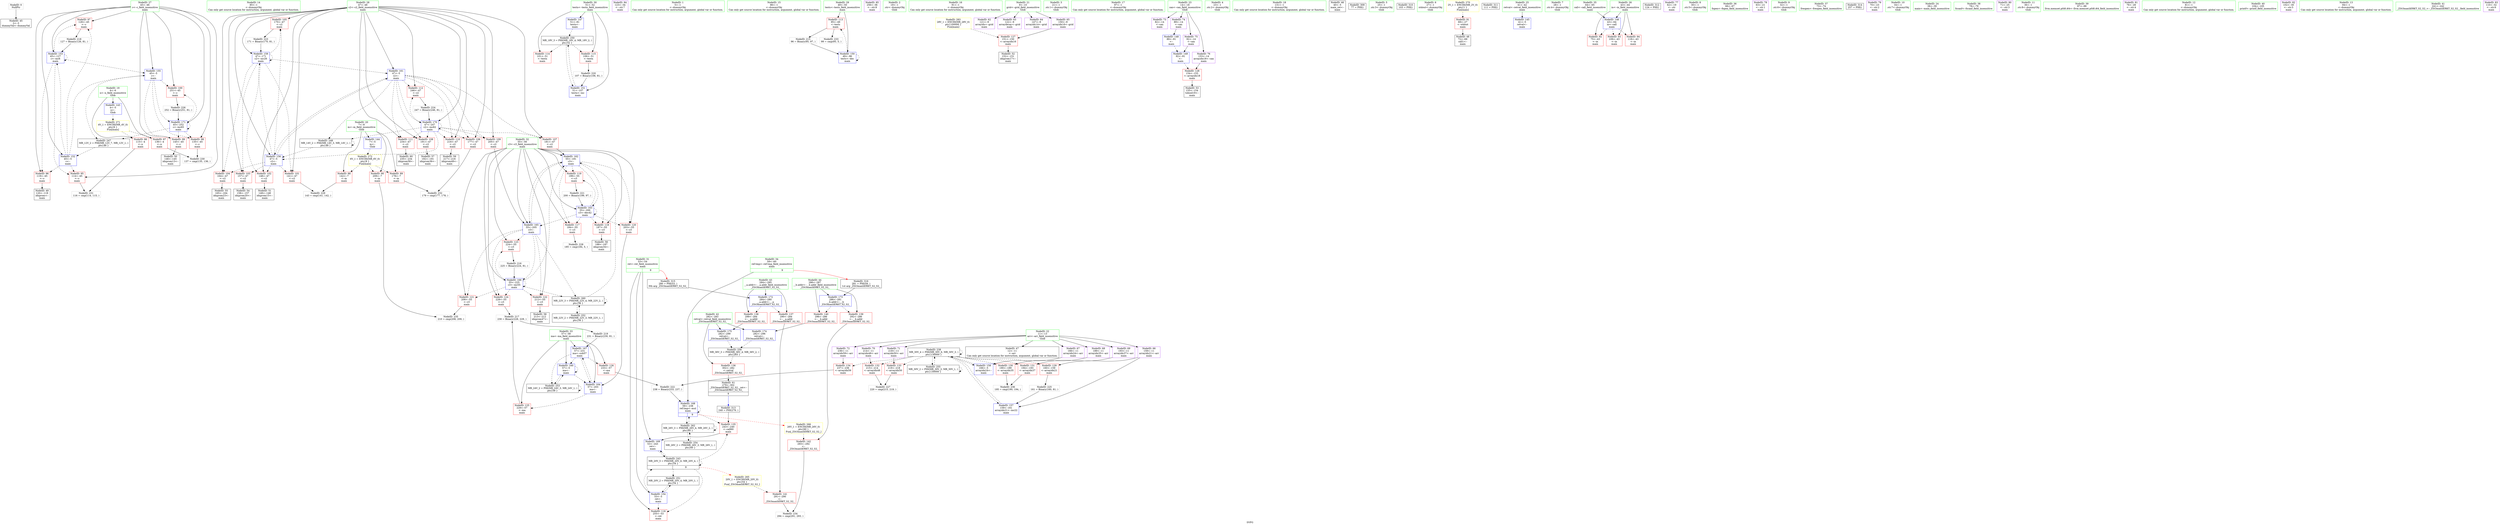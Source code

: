 digraph "SVFG" {
	label="SVFG";

	Node0x55f171c34c90 [shape=record,color=grey,label="{NodeID: 0\nNullPtr}"];
	Node0x55f171c34c90 -> Node0x55f171c57070[style=solid];
	Node0x55f171c57c20 [shape=record,color=red,label="{NodeID: 97\n126\<--45\n\<--c\nmain\n}"];
	Node0x55f171c57c20 -> Node0x55f171c63300[style=solid];
	Node0x55f171c351f0 [shape=record,color=green,label="{NodeID: 14\n85\<--1\n\<--dummyObj\nCan only get source location for instruction, argument, global var or function.}"];
	Node0x55f171c57760 [shape=record,color=red,label="{NodeID: 111\n234\<--47\n\<--c2\nmain\n}"];
	Node0x55f171c57760 -> Node0x55f171c58d20[style=solid];
	Node0x55f171c56180 [shape=record,color=green,label="{NodeID: 28\n47\<--48\nc2\<--c2_field_insensitive\nmain\n}"];
	Node0x55f171c56180 -> Node0x55f171c57f60[style=solid];
	Node0x55f171c56180 -> Node0x55f171c58030[style=solid];
	Node0x55f171c56180 -> Node0x55f171c58100[style=solid];
	Node0x55f171c56180 -> Node0x55f171c581d0[style=solid];
	Node0x55f171c56180 -> Node0x55f171c582a0[style=solid];
	Node0x55f171c56180 -> Node0x55f171c57350[style=solid];
	Node0x55f171c56180 -> Node0x55f171c57420[style=solid];
	Node0x55f171c56180 -> Node0x55f171c574f0[style=solid];
	Node0x55f171c56180 -> Node0x55f171c575c0[style=solid];
	Node0x55f171c56180 -> Node0x55f171c57690[style=solid];
	Node0x55f171c56180 -> Node0x55f171c57760[style=solid];
	Node0x55f171c56180 -> Node0x55f171c57830[style=solid];
	Node0x55f171c56180 -> Node0x55f171c5eb80[style=solid];
	Node0x55f171c56180 -> Node0x55f171c5edf0[style=solid];
	Node0x55f171c56180 -> Node0x55f171c5ef90[style=solid];
	Node0x55f171c56180 -> Node0x55f171c5f6e0[style=solid];
	Node0x55f171c5d220 [shape=record,color=red,label="{NodeID: 125\n229\<--57\n\<--ma\nmain\n}"];
	Node0x55f171c5d220 -> Node0x55f171c63180[style=solid];
	Node0x55f171c56e00 [shape=record,color=green,label="{NodeID: 42\n282\<--283\nretval\<--retval_field_insensitive\n_ZSt3maxIiERKT_S2_S2_\n}"];
	Node0x55f171c56e00 -> Node0x55f171c5db10[style=solid];
	Node0x55f171c56e00 -> Node0x55f171c5fa20[style=solid];
	Node0x55f171c56e00 -> Node0x55f171c5faf0[style=solid];
	Node0x55f171c63900 [shape=record,color=grey,label="{NodeID: 222\n238 = Binary(233, 237, )\n}"];
	Node0x55f171c63900 -> Node0x55f171c5f540[style=solid];
	Node0x55f171c5dd80 [shape=record,color=red,label="{NodeID: 139\n292\<--286\n\<--__b.addr\n_ZSt3maxIiERKT_S2_S2_\n}"];
	Node0x55f171c5dd80 -> Node0x55f171c5dff0[style=solid];
	Node0x55f171c589e0 [shape=record,color=black,label="{NodeID: 56\n188\<--187\nidxprom34\<--\nmain\n}"];
	Node0x55f171c64e00 [shape=record,color=grey,label="{NodeID: 236\n195 = cmp(190, 194, )\n}"];
	Node0x55f171c5e910 [shape=record,color=blue,label="{NodeID: 153\n45\<--127\nc\<--inc6\nmain\n}"];
	Node0x55f171c5e910 -> Node0x55f171c5a990[style=dashed];
	Node0x55f171c5e910 -> Node0x55f171c57b50[style=dashed];
	Node0x55f171c5e910 -> Node0x55f171c57c20[style=dashed];
	Node0x55f171c5e910 -> Node0x55f171c5e910[style=dashed];
	Node0x55f171c5e910 -> Node0x55f171c5eab0[style=dashed];
	Node0x55f171c59540 [shape=record,color=purple,label="{NodeID: 70\n214\<--11\narrayidx48\<--arr\nmain\n}"];
	Node0x55f171c59540 -> Node0x55f171c5d7d0[style=solid];
	Node0x55f171c70780 [shape=record,color=black,label="{NodeID: 250\nMR_18V_3 = PHI(MR_18V_4, MR_18V_2, )\npts\{52 \}\n}"];
	Node0x55f171c70780 -> Node0x55f171c579d0[style=dashed];
	Node0x55f171c70780 -> Node0x55f171c5ca80[style=dashed];
	Node0x55f171c70780 -> Node0x55f171c5e770[style=dashed];
	Node0x55f171c5f470 [shape=record,color=blue,label="{NodeID: 167\n57\<--231\nma\<--sub57\nmain\n}"];
	Node0x55f171c5f470 -> Node0x55f171c5d2f0[style=dashed];
	Node0x55f171c5f470 -> Node0x55f171c5eec0[style=dashed];
	Node0x55f171c5f470 -> Node0x55f171c5f200[style=dashed];
	Node0x55f171c5f470 -> Node0x55f171c71680[style=dashed];
	Node0x55f171c5a0a0 [shape=record,color=purple,label="{NodeID: 84\n123\<--34\n\<--.str.7\nmain\n}"];
	Node0x55f171c37c60 [shape=record,color=green,label="{NodeID: 1\n5\<--1\n\<--dummyObj\nCan only get source location for instruction, argument, global var or function.}"];
	Node0x55f171c57cf0 [shape=record,color=red,label="{NodeID: 98\n135\<--45\n\<--c\nmain\n}"];
	Node0x55f171c57cf0 -> Node0x55f171c64500[style=solid];
	Node0x55f171c352f0 [shape=record,color=green,label="{NodeID: 15\n86\<--1\n\<--dummyObj\nCan only get source location for instruction, argument, global var or function.}"];
	Node0x55f171c57830 [shape=record,color=red,label="{NodeID: 112\n246\<--47\n\<--c2\nmain\n}"];
	Node0x55f171c57830 -> Node0x55f171c63c00[style=solid];
	Node0x55f171c56250 [shape=record,color=green,label="{NodeID: 29\n49\<--50\ntests\<--tests_field_insensitive\nmain\n}"];
	Node0x55f171c56250 -> Node0x55f171c57900[style=solid];
	Node0x55f171c56250 -> Node0x55f171c5e6a0[style=solid];
	Node0x55f171c5d2f0 [shape=record,color=red,label="{NodeID: 126\n233\<--57\n\<--ma\nmain\n}"];
	Node0x55f171c5d2f0 -> Node0x55f171c63900[style=solid];
	Node0x55f171c56ed0 [shape=record,color=green,label="{NodeID: 43\n284\<--285\n__a.addr\<--__a.addr_field_insensitive\n_ZSt3maxIiERKT_S2_S2_\n}"];
	Node0x55f171c56ed0 -> Node0x55f171c5dbe0[style=solid];
	Node0x55f171c56ed0 -> Node0x55f171c5dcb0[style=solid];
	Node0x55f171c56ed0 -> Node0x55f171c5f880[style=solid];
	Node0x55f171c63a80 [shape=record,color=grey,label="{NodeID: 223\n171 = Binary(170, 81, )\n}"];
	Node0x55f171c63a80 -> Node0x55f171c5edf0[style=solid];
	Node0x55f171c5de50 [shape=record,color=red,label="{NodeID: 140\n296\<--286\n\<--__b.addr\n_ZSt3maxIiERKT_S2_S2_\n}"];
	Node0x55f171c5de50 -> Node0x55f171c5fa20[style=solid];
	Node0x55f171c58ab0 [shape=record,color=black,label="{NodeID: 57\n192\<--191\nidxprom36\<--\nmain\n}"];
	Node0x55f171c5e9e0 [shape=record,color=blue,label="{NodeID: 154\n53\<--5\nret\<--\nmain\n}"];
	Node0x55f171c5e9e0 -> Node0x55f171c5cb10[style=dashed];
	Node0x55f171c5e9e0 -> Node0x55f171c6e480[style=dashed];
	Node0x55f171c5e9e0 -> Node0x55f171c70c80[style=dashed];
	Node0x55f171c59610 [shape=record,color=purple,label="{NodeID: 71\n218\<--11\narrayidx50\<--arr\nmain\n}"];
	Node0x55f171c59610 -> Node0x55f171c5d8a0[style=solid];
	Node0x55f171c70c80 [shape=record,color=black,label="{NodeID: 251\nMR_20V_2 = PHI(MR_20V_4, MR_20V_1, )\npts\{54 \}\n}"];
	Node0x55f171c70c80 -> Node0x55f171c5e9e0[style=dashed];
	Node0x55f171c5f540 [shape=record,color=blue,label="{NodeID: 168\n59\<--238\nref.tmp\<--mul\nmain\n|{|<s3>9}}"];
	Node0x55f171c5f540 -> Node0x55f171c5da40[style=dashed];
	Node0x55f171c5f540 -> Node0x55f171c5f540[style=dashed];
	Node0x55f171c5f540 -> Node0x55f171c74780[style=dashed];
	Node0x55f171c5f540:s3 -> Node0x55f171c761a0[style=dashed,color=red];
	Node0x55f171c5a170 [shape=record,color=purple,label="{NodeID: 85\n256\<--36\n\<--.str.8\nmain\n}"];
	Node0x55f171c37d80 [shape=record,color=green,label="{NodeID: 2\n19\<--1\n.str\<--dummyObj\nGlob }"];
	Node0x55f171c75680 [shape=record,color=yellow,style=double,label="{NodeID: 265\n20V_1 = ENCHI(MR_20V_0)\npts\{54 \}\nFun[_ZSt3maxIiERKT_S2_S2_]}"];
	Node0x55f171c75680 -> Node0x55f171c5df20[style=dashed];
	Node0x55f171c57dc0 [shape=record,color=red,label="{NodeID: 99\n145\<--45\n\<--c\nmain\n}"];
	Node0x55f171c57dc0 -> Node0x55f171c58500[style=solid];
	Node0x55f171c353f0 [shape=record,color=green,label="{NodeID: 16\n91\<--1\n\<--dummyObj\nCan only get source location for instruction, argument, global var or function.}"];
	Node0x55f171c57900 [shape=record,color=red,label="{NodeID: 113\n95\<--49\n\<--tests\nmain\n}"];
	Node0x55f171c57900 -> Node0x55f171c62e80[style=solid];
	Node0x55f171c57900 -> Node0x55f171c64980[style=solid];
	Node0x55f171c56320 [shape=record,color=green,label="{NodeID: 30\n51\<--52\ntestn\<--testn_field_insensitive\nmain\n}"];
	Node0x55f171c56320 -> Node0x55f171c579d0[style=solid];
	Node0x55f171c56320 -> Node0x55f171c5ca80[style=solid];
	Node0x55f171c56320 -> Node0x55f171c5e430[style=solid];
	Node0x55f171c56320 -> Node0x55f171c5e770[style=solid];
	Node0x55f171c5d3c0 [shape=record,color=red,label="{NodeID: 127\n151\<--150\n\<--arrayidx16\nmain\n}"];
	Node0x55f171c5d3c0 -> Node0x55f171c586a0[style=solid];
	Node0x55f171c56fa0 [shape=record,color=green,label="{NodeID: 44\n286\<--287\n__b.addr\<--__b.addr_field_insensitive\n_ZSt3maxIiERKT_S2_S2_\n}"];
	Node0x55f171c56fa0 -> Node0x55f171c5dd80[style=solid];
	Node0x55f171c56fa0 -> Node0x55f171c5de50[style=solid];
	Node0x55f171c56fa0 -> Node0x55f171c5f950[style=solid];
	Node0x55f171c63c00 [shape=record,color=grey,label="{NodeID: 224\n247 = Binary(246, 81, )\n}"];
	Node0x55f171c63c00 -> Node0x55f171c5f6e0[style=solid];
	Node0x55f171c5df20 [shape=record,color=red,label="{NodeID: 141\n291\<--290\n\<--\n_ZSt3maxIiERKT_S2_S2_\n}"];
	Node0x55f171c5df20 -> Node0x55f171c64b00[style=solid];
	Node0x55f171c58b80 [shape=record,color=black,label="{NodeID: 58\n213\<--212\nidxprom47\<--\nmain\n}"];
	Node0x55f171c6cb80 [shape=record,color=black,label="{NodeID: 238\nMR_30V_4 = PHI(MR_30V_6, MR_30V_3, )\npts\{130000 \}\n}"];
	Node0x55f171c6cb80 -> Node0x55f171c5d560[style=dashed];
	Node0x55f171c6cb80 -> Node0x55f171c5d630[style=dashed];
	Node0x55f171c6cb80 -> Node0x55f171c5d700[style=dashed];
	Node0x55f171c6cb80 -> Node0x55f171c5d7d0[style=dashed];
	Node0x55f171c6cb80 -> Node0x55f171c5d8a0[style=dashed];
	Node0x55f171c6cb80 -> Node0x55f171c5d970[style=dashed];
	Node0x55f171c6cb80 -> Node0x55f171c5ec50[style=dashed];
	Node0x55f171c6cb80 -> Node0x55f171c5ed20[style=dashed];
	Node0x55f171c6cb80 -> Node0x55f171c6cb80[style=dashed];
	Node0x55f171c6cb80 -> Node0x55f171c72480[style=dashed];
	Node0x55f171c5eab0 [shape=record,color=blue,label="{NodeID: 155\n45\<--5\nc\<--\nmain\n}"];
	Node0x55f171c5eab0 -> Node0x55f171c57cf0[style=dashed];
	Node0x55f171c5eab0 -> Node0x55f171c57dc0[style=dashed];
	Node0x55f171c5eab0 -> Node0x55f171c57e90[style=dashed];
	Node0x55f171c5eab0 -> Node0x55f171c5f7b0[style=dashed];
	Node0x55f171c5eab0 -> Node0x55f171c6f880[style=dashed];
	Node0x55f171c596e0 [shape=record,color=purple,label="{NodeID: 72\n236\<--11\narrayidx59\<--arr\nmain\n}"];
	Node0x55f171c596e0 -> Node0x55f171c5d970[style=solid];
	Node0x55f171c71180 [shape=record,color=black,label="{NodeID: 252\nMR_22V_2 = PHI(MR_22V_3, MR_22V_1, )\npts\{56 \}\n}"];
	Node0x55f171c71180 -> Node0x55f171c73d80[style=dashed];
	Node0x55f171c5f610 [shape=record,color=blue,label="{NodeID: 169\n53\<--243\nret\<--\nmain\n}"];
	Node0x55f171c5f610 -> Node0x55f171c6e480[style=dashed];
	Node0x55f171c5a240 [shape=record,color=red,label="{NodeID: 86\n115\<--4\n\<--n\nmain\n}"];
	Node0x55f171c5a240 -> Node0x55f171c64680[style=solid];
	Node0x55f171c37e10 [shape=record,color=green,label="{NodeID: 3\n21\<--1\n.str.1\<--dummyObj\nGlob }"];
	Node0x55f171c761a0 [shape=record,color=yellow,style=double,label="{NodeID: 266\n26V_1 = ENCHI(MR_26V_0)\npts\{60 \}\nFun[_ZSt3maxIiERKT_S2_S2_]}"];
	Node0x55f171c761a0 -> Node0x55f171c5dff0[style=dashed];
	Node0x55f171c57e90 [shape=record,color=red,label="{NodeID: 100\n251\<--45\n\<--c\nmain\n}"];
	Node0x55f171c57e90 -> Node0x55f171c63f00[style=solid];
	Node0x55f171c38a60 [shape=record,color=green,label="{NodeID: 17\n97\<--1\n\<--dummyObj\nCan only get source location for instruction, argument, global var or function.}"];
	Node0x55f171c579d0 [shape=record,color=red,label="{NodeID: 114\n101\<--51\n\<--testn\nmain\n}"];
	Node0x55f171c563f0 [shape=record,color=green,label="{NodeID: 31\n53\<--54\nret\<--ret_field_insensitive\nmain\n|{|<s3>9}}"];
	Node0x55f171c563f0 -> Node0x55f171c5cb10[style=solid];
	Node0x55f171c563f0 -> Node0x55f171c5e9e0[style=solid];
	Node0x55f171c563f0 -> Node0x55f171c5f610[style=solid];
	Node0x55f171c563f0:s3 -> Node0x55f171c86750[style=solid,color=red];
	Node0x55f171c5d490 [shape=record,color=red,label="{NodeID: 128\n154\<--153\n\<--arrayidx18\nmain\n}"];
	Node0x55f171c5d490 -> Node0x55f171c58770[style=solid];
	Node0x55f171c57070 [shape=record,color=black,label="{NodeID: 45\n2\<--3\ndummyVal\<--dummyVal\n}"];
	Node0x55f171c63d80 [shape=record,color=grey,label="{NodeID: 225\n161 = Binary(160, 81, )\n}"];
	Node0x55f171c63d80 -> Node0x55f171c5ec50[style=solid];
	Node0x55f171c5dff0 [shape=record,color=red,label="{NodeID: 142\n293\<--292\n\<--\n_ZSt3maxIiERKT_S2_S2_\n}"];
	Node0x55f171c5dff0 -> Node0x55f171c64b00[style=solid];
	Node0x55f171c58c50 [shape=record,color=black,label="{NodeID: 59\n217\<--216\nidxprom49\<--\nmain\n}"];
	Node0x55f171c5eb80 [shape=record,color=blue,label="{NodeID: 156\n47\<--5\nc2\<--\nmain\n}"];
	Node0x55f171c5eb80 -> Node0x55f171c57f60[style=dashed];
	Node0x55f171c5eb80 -> Node0x55f171c58030[style=dashed];
	Node0x55f171c5eb80 -> Node0x55f171c58100[style=dashed];
	Node0x55f171c5eb80 -> Node0x55f171c581d0[style=dashed];
	Node0x55f171c5eb80 -> Node0x55f171c582a0[style=dashed];
	Node0x55f171c5eb80 -> Node0x55f171c5edf0[style=dashed];
	Node0x55f171c5eb80 -> Node0x55f171c5ef90[style=dashed];
	Node0x55f171c597b0 [shape=record,color=purple,label="{NodeID: 73\n82\<--14\n\<--can\nmain\n}"];
	Node0x55f171c71680 [shape=record,color=black,label="{NodeID: 253\nMR_24V_2 = PHI(MR_24V_3, MR_24V_1, )\npts\{58 \}\n}"];
	Node0x55f171c71680 -> Node0x55f171c5eec0[style=dashed];
	Node0x55f171c71680 -> Node0x55f171c71680[style=dashed];
	Node0x55f171c5f6e0 [shape=record,color=blue,label="{NodeID: 170\n47\<--247\nc2\<--inc62\nmain\n}"];
	Node0x55f171c5f6e0 -> Node0x55f171c57350[style=dashed];
	Node0x55f171c5f6e0 -> Node0x55f171c57420[style=dashed];
	Node0x55f171c5f6e0 -> Node0x55f171c574f0[style=dashed];
	Node0x55f171c5f6e0 -> Node0x55f171c575c0[style=dashed];
	Node0x55f171c5f6e0 -> Node0x55f171c57690[style=dashed];
	Node0x55f171c5f6e0 -> Node0x55f171c57760[style=dashed];
	Node0x55f171c5f6e0 -> Node0x55f171c57830[style=dashed];
	Node0x55f171c5f6e0 -> Node0x55f171c5eb80[style=dashed];
	Node0x55f171c5f6e0 -> Node0x55f171c5f6e0[style=dashed];
	Node0x55f171c5f6e0 -> Node0x55f171c6fd80[style=dashed];
	Node0x55f171c5a310 [shape=record,color=red,label="{NodeID: 87\n136\<--4\n\<--n\nmain\n}"];
	Node0x55f171c5a310 -> Node0x55f171c64500[style=solid];
	Node0x55f171c381d0 [shape=record,color=green,label="{NodeID: 4\n23\<--1\n.str.2\<--dummyObj\nGlob }"];
	Node0x55f171c57f60 [shape=record,color=red,label="{NodeID: 101\n141\<--47\n\<--c2\nmain\n}"];
	Node0x55f171c57f60 -> Node0x55f171c64380[style=solid];
	Node0x55f171c38b30 [shape=record,color=green,label="{NodeID: 18\n131\<--1\n\<--dummyObj\nCan only get source location for instruction, argument, global var or function.}"];
	Node0x55f171c5ca80 [shape=record,color=red,label="{NodeID: 115\n106\<--51\n\<--testn\nmain\n}"];
	Node0x55f171c5ca80 -> Node0x55f171c63600[style=solid];
	Node0x55f171c564c0 [shape=record,color=green,label="{NodeID: 32\n55\<--56\nc3\<--c3_field_insensitive\nmain\n}"];
	Node0x55f171c564c0 -> Node0x55f171c5cba0[style=solid];
	Node0x55f171c564c0 -> Node0x55f171c5cc70[style=solid];
	Node0x55f171c564c0 -> Node0x55f171c5cd40[style=solid];
	Node0x55f171c564c0 -> Node0x55f171c5ce10[style=solid];
	Node0x55f171c564c0 -> Node0x55f171c5cee0[style=solid];
	Node0x55f171c564c0 -> Node0x55f171c5cfb0[style=solid];
	Node0x55f171c564c0 -> Node0x55f171c5d080[style=solid];
	Node0x55f171c564c0 -> Node0x55f171c5d150[style=solid];
	Node0x55f171c564c0 -> Node0x55f171c5f060[style=solid];
	Node0x55f171c564c0 -> Node0x55f171c5f130[style=solid];
	Node0x55f171c564c0 -> Node0x55f171c5f2d0[style=solid];
	Node0x55f171c564c0 -> Node0x55f171c5f3a0[style=solid];
	Node0x55f171c5d560 [shape=record,color=red,label="{NodeID: 129\n160\<--159\n\<--arrayidx21\nmain\n}"];
	Node0x55f171c5d560 -> Node0x55f171c63d80[style=solid];
	Node0x55f171c57170 [shape=record,color=black,label="{NodeID: 46\n40\<--5\nmain_ret\<--\nmain\n}"];
	Node0x55f171c86090 [shape=record,color=black,label="{NodeID: 309\n77 = PHI()\n}"];
	Node0x55f171c63f00 [shape=record,color=grey,label="{NodeID: 226\n252 = Binary(251, 81, )\n}"];
	Node0x55f171c63f00 -> Node0x55f171c5f7b0[style=solid];
	Node0x55f171c5e0c0 [shape=record,color=blue,label="{NodeID: 143\n4\<--5\nn\<--\nGlob }"];
	Node0x55f171c5e0c0 -> Node0x55f171c76630[style=dashed];
	Node0x55f171c58d20 [shape=record,color=black,label="{NodeID: 60\n235\<--234\nidxprom58\<--\nmain\n}"];
	Node0x55f171c5ec50 [shape=record,color=blue,label="{NodeID: 157\n159\<--161\narrayidx21\<--inc22\nmain\n}"];
	Node0x55f171c5ec50 -> Node0x55f171c6cb80[style=dashed];
	Node0x55f171c59880 [shape=record,color=purple,label="{NodeID: 74\n89\<--14\n\<--can\nmain\n}"];
	Node0x55f171c59880 -> Node0x55f171c5e500[style=solid];
	Node0x55f171c72390 [shape=record,color=black,label="{NodeID: 254\nMR_26V_2 = PHI(MR_26V_3, MR_26V_1, )\npts\{60 \}\n}"];
	Node0x55f171c72390 -> Node0x55f171c74780[style=dashed];
	Node0x55f171c5f7b0 [shape=record,color=blue,label="{NodeID: 171\n45\<--252\nc\<--inc65\nmain\n}"];
	Node0x55f171c5f7b0 -> Node0x55f171c57cf0[style=dashed];
	Node0x55f171c5f7b0 -> Node0x55f171c57dc0[style=dashed];
	Node0x55f171c5f7b0 -> Node0x55f171c57e90[style=dashed];
	Node0x55f171c5f7b0 -> Node0x55f171c5f7b0[style=dashed];
	Node0x55f171c5f7b0 -> Node0x55f171c6f880[style=dashed];
	Node0x55f171c5a3e0 [shape=record,color=red,label="{NodeID: 88\n142\<--7\n\<--m\nmain\n}"];
	Node0x55f171c5a3e0 -> Node0x55f171c64380[style=solid];
	Node0x55f171c38260 [shape=record,color=green,label="{NodeID: 5\n25\<--1\n.str.3\<--dummyObj\nGlob }"];
	Node0x55f171c58030 [shape=record,color=red,label="{NodeID: 102\n148\<--47\n\<--c2\nmain\n}"];
	Node0x55f171c58030 -> Node0x55f171c585d0[style=solid];
	Node0x55f171c38c30 [shape=record,color=green,label="{NodeID: 19\n4\<--6\nn\<--n_field_insensitive\nGlob }"];
	Node0x55f171c38c30 -> Node0x55f171c5a240[style=solid];
	Node0x55f171c38c30 -> Node0x55f171c5a310[style=solid];
	Node0x55f171c38c30 -> Node0x55f171c5e0c0[style=solid];
	Node0x55f171c5cb10 [shape=record,color=red,label="{NodeID: 116\n255\<--53\n\<--ret\nmain\n}"];
	Node0x55f171c56590 [shape=record,color=green,label="{NodeID: 33\n57\<--58\nma\<--ma_field_insensitive\nmain\n}"];
	Node0x55f171c56590 -> Node0x55f171c5d220[style=solid];
	Node0x55f171c56590 -> Node0x55f171c5d2f0[style=solid];
	Node0x55f171c56590 -> Node0x55f171c5eec0[style=solid];
	Node0x55f171c56590 -> Node0x55f171c5f200[style=solid];
	Node0x55f171c56590 -> Node0x55f171c5f470[style=solid];
	Node0x55f171c5d630 [shape=record,color=red,label="{NodeID: 130\n190\<--189\n\<--arrayidx35\nmain\n}"];
	Node0x55f171c5d630 -> Node0x55f171c64e00[style=solid];
	Node0x55f171c57240 [shape=record,color=black,label="{NodeID: 47\n12\<--11\n\<--arr\nCan only get source location for instruction, argument, global var or function.}"];
	Node0x55f171c86190 [shape=record,color=black,label="{NodeID: 310\n103 = PHI()\n}"];
	Node0x55f171c64080 [shape=record,color=grey,label="{NodeID: 227\n220 = cmp(215, 219, )\n}"];
	Node0x55f171c5e190 [shape=record,color=blue,label="{NodeID: 144\n7\<--5\nm\<--\nGlob }"];
	Node0x55f171c5e190 -> Node0x55f171c76710[style=dashed];
	Node0x55f171c58df0 [shape=record,color=black,label="{NodeID: 61\n279\<--302\n_ZSt3maxIiERKT_S2_S2__ret\<--\n_ZSt3maxIiERKT_S2_S2_\n|{<s0>9}}"];
	Node0x55f171c58df0:s0 -> Node0x55f171c86490[style=solid,color=blue];
	Node0x55f171c5ed20 [shape=record,color=blue,label="{NodeID: 158\n166\<--5\narrayidx24\<--\nmain\n}"];
	Node0x55f171c5ed20 -> Node0x55f171c6cb80[style=dashed];
	Node0x55f171c59950 [shape=record,color=purple,label="{NodeID: 75\n92\<--14\n\<--can\nmain\n}"];
	Node0x55f171c59950 -> Node0x55f171c5e5d0[style=solid];
	Node0x55f171c72480 [shape=record,color=black,label="{NodeID: 255\nMR_30V_2 = PHI(MR_30V_3, MR_30V_1, )\npts\{130000 \}\n}"];
	Node0x55f171c72480 -> Node0x55f171c6cb80[style=dashed];
	Node0x55f171c72480 -> Node0x55f171c72480[style=dashed];
	Node0x55f171c5f880 [shape=record,color=blue,label="{NodeID: 172\n284\<--280\n__a.addr\<--__a\n_ZSt3maxIiERKT_S2_S2_\n}"];
	Node0x55f171c5f880 -> Node0x55f171c5dbe0[style=dashed];
	Node0x55f171c5f880 -> Node0x55f171c5dcb0[style=dashed];
	Node0x55f171c5a4b0 [shape=record,color=red,label="{NodeID: 89\n178\<--7\n\<--m\nmain\n}"];
	Node0x55f171c5a4b0 -> Node0x55f171c64800[style=solid];
	Node0x55f171c382f0 [shape=record,color=green,label="{NodeID: 6\n27\<--1\nstdout\<--dummyObj\nGlob }"];
	Node0x55f171c58100 [shape=record,color=red,label="{NodeID: 103\n157\<--47\n\<--c2\nmain\n}"];
	Node0x55f171c58100 -> Node0x55f171c58840[style=solid];
	Node0x55f171c38d30 [shape=record,color=green,label="{NodeID: 20\n7\<--8\nm\<--m_field_insensitive\nGlob }"];
	Node0x55f171c38d30 -> Node0x55f171c5a3e0[style=solid];
	Node0x55f171c38d30 -> Node0x55f171c5a4b0[style=solid];
	Node0x55f171c38d30 -> Node0x55f171c5a580[style=solid];
	Node0x55f171c38d30 -> Node0x55f171c5e190[style=solid];
	Node0x55f171c770b0 [shape=record,color=yellow,style=double,label="{NodeID: 283\n28V_1 = ENCHI(MR_28V_0)\npts\{100000 \}\nFun[main]}"];
	Node0x55f171c770b0 -> Node0x55f171c5d3c0[style=dashed];
	Node0x55f171c5cba0 [shape=record,color=red,label="{NodeID: 117\n184\<--55\n\<--c3\nmain\n}"];
	Node0x55f171c5cba0 -> Node0x55f171c64200[style=solid];
	Node0x55f171c56660 [shape=record,color=green,label="{NodeID: 34\n59\<--60\nref.tmp\<--ref.tmp_field_insensitive\nmain\n|{|<s1>9}}"];
	Node0x55f171c56660 -> Node0x55f171c5f540[style=solid];
	Node0x55f171c56660:s1 -> Node0x55f171c86880[style=solid,color=red];
	Node0x55f171c5d700 [shape=record,color=red,label="{NodeID: 131\n194\<--193\n\<--arrayidx37\nmain\n}"];
	Node0x55f171c5d700 -> Node0x55f171c64e00[style=solid];
	Node0x55f171c58360 [shape=record,color=black,label="{NodeID: 48\n72\<--69\ncall1\<--\nmain\n}"];
	Node0x55f171c86290 [shape=record,color=black,label="{NodeID: 311\n111 = PHI()\n}"];
	Node0x55f171c64200 [shape=record,color=grey,label="{NodeID: 228\n185 = cmp(184, 5, )\n}"];
	Node0x55f171c5e290 [shape=record,color=blue,label="{NodeID: 145\n41\<--5\nretval\<--\nmain\n}"];
	Node0x55f171c58ec0 [shape=record,color=purple,label="{NodeID: 62\n121\<--9\narrayidx\<--grid\nmain\n}"];
	Node0x55f171c5edf0 [shape=record,color=blue,label="{NodeID: 159\n47\<--171\nc2\<--inc26\nmain\n}"];
	Node0x55f171c5edf0 -> Node0x55f171c57f60[style=dashed];
	Node0x55f171c5edf0 -> Node0x55f171c58030[style=dashed];
	Node0x55f171c5edf0 -> Node0x55f171c58100[style=dashed];
	Node0x55f171c5edf0 -> Node0x55f171c581d0[style=dashed];
	Node0x55f171c5edf0 -> Node0x55f171c582a0[style=dashed];
	Node0x55f171c5edf0 -> Node0x55f171c5edf0[style=dashed];
	Node0x55f171c5edf0 -> Node0x55f171c5ef90[style=dashed];
	Node0x55f171c59a20 [shape=record,color=purple,label="{NodeID: 76\n153\<--14\narrayidx18\<--can\nmain\n}"];
	Node0x55f171c59a20 -> Node0x55f171c5d490[style=solid];
	Node0x55f171c72980 [shape=record,color=black,label="{NodeID: 256\nMR_36V_3 = PHI(MR_36V_4, MR_36V_2, )\npts\{283 \}\n}"];
	Node0x55f171c72980 -> Node0x55f171c5db10[style=dashed];
	Node0x55f171c5f950 [shape=record,color=blue,label="{NodeID: 173\n286\<--281\n__b.addr\<--__b\n_ZSt3maxIiERKT_S2_S2_\n}"];
	Node0x55f171c5f950 -> Node0x55f171c5dd80[style=dashed];
	Node0x55f171c5f950 -> Node0x55f171c5de50[style=dashed];
	Node0x55f171c5a580 [shape=record,color=red,label="{NodeID: 90\n209\<--7\n\<--m\nmain\n}"];
	Node0x55f171c5a580 -> Node0x55f171c64c80[style=solid];
	Node0x55f171c37f60 [shape=record,color=green,label="{NodeID: 7\n28\<--1\n.str.4\<--dummyObj\nGlob }"];
	Node0x55f171c76520 [shape=record,color=yellow,style=double,label="{NodeID: 270\n2V_1 = ENCHI(MR_2V_0)\npts\{1 \}\nFun[main]}"];
	Node0x55f171c76520 -> Node0x55f171c5a650[style=dashed];
	Node0x55f171c581d0 [shape=record,color=red,label="{NodeID: 104\n164\<--47\n\<--c2\nmain\n}"];
	Node0x55f171c581d0 -> Node0x55f171c58910[style=solid];
	Node0x55f171c55b50 [shape=record,color=green,label="{NodeID: 21\n9\<--10\ngrid\<--grid_field_insensitive\nGlob }"];
	Node0x55f171c55b50 -> Node0x55f171c58ec0[style=solid];
	Node0x55f171c55b50 -> Node0x55f171c58f90[style=solid];
	Node0x55f171c55b50 -> Node0x55f171c59060[style=solid];
	Node0x55f171c55b50 -> Node0x55f171c59130[style=solid];
	Node0x55f171c5cc70 [shape=record,color=red,label="{NodeID: 118\n187\<--55\n\<--c3\nmain\n}"];
	Node0x55f171c5cc70 -> Node0x55f171c589e0[style=solid];
	Node0x55f171c56730 [shape=record,color=green,label="{NodeID: 35\n64\<--65\ncall\<--call_field_insensitive\nmain\n}"];
	Node0x55f171c56730 -> Node0x55f171c5e360[style=solid];
	Node0x55f171c62e80 [shape=record,color=grey,label="{NodeID: 215\n96 = Binary(95, 97, )\n}"];
	Node0x55f171c62e80 -> Node0x55f171c5e6a0[style=solid];
	Node0x55f171c5d7d0 [shape=record,color=red,label="{NodeID: 132\n215\<--214\n\<--arrayidx48\nmain\n}"];
	Node0x55f171c5d7d0 -> Node0x55f171c64080[style=solid];
	Node0x55f171c58430 [shape=record,color=black,label="{NodeID: 49\n120\<--119\nidxprom\<--\nmain\n}"];
	Node0x55f171c86390 [shape=record,color=black,label="{NodeID: 312\n124 = PHI()\n}"];
	Node0x55f171c64380 [shape=record,color=grey,label="{NodeID: 229\n143 = cmp(141, 142, )\n}"];
	Node0x55f171c5e360 [shape=record,color=blue,label="{NodeID: 146\n43\<--64\nin\<--call\nmain\n}"];
	Node0x55f171c5e360 -> Node0x55f171c5a720[style=dashed];
	Node0x55f171c5e360 -> Node0x55f171c5a7f0[style=dashed];
	Node0x55f171c5e360 -> Node0x55f171c5a8c0[style=dashed];
	Node0x55f171c58f90 [shape=record,color=purple,label="{NodeID: 63\n122\<--9\narraydecay\<--grid\nmain\n}"];
	Node0x55f171c6e480 [shape=record,color=black,label="{NodeID: 243\nMR_20V_5 = PHI(MR_20V_6, MR_20V_4, )\npts\{54 \}\n|{|<s5>9}}"];
	Node0x55f171c6e480 -> Node0x55f171c5cb10[style=dashed];
	Node0x55f171c6e480 -> Node0x55f171c5da40[style=dashed];
	Node0x55f171c6e480 -> Node0x55f171c5f610[style=dashed];
	Node0x55f171c6e480 -> Node0x55f171c6e480[style=dashed];
	Node0x55f171c6e480 -> Node0x55f171c70c80[style=dashed];
	Node0x55f171c6e480:s5 -> Node0x55f171c75680[style=dashed,color=red];
	Node0x55f171c5eec0 [shape=record,color=blue,label="{NodeID: 160\n57\<--5\nma\<--\nmain\n}"];
	Node0x55f171c5eec0 -> Node0x55f171c5eec0[style=dashed];
	Node0x55f171c5eec0 -> Node0x55f171c5f200[style=dashed];
	Node0x55f171c5eec0 -> Node0x55f171c71680[style=dashed];
	Node0x55f171c59af0 [shape=record,color=purple,label="{NodeID: 77\n62\<--19\n\<--.str\nmain\n}"];
	Node0x55f171c5fa20 [shape=record,color=blue,label="{NodeID: 174\n282\<--296\nretval\<--\n_ZSt3maxIiERKT_S2_S2_\n}"];
	Node0x55f171c5fa20 -> Node0x55f171c72980[style=dashed];
	Node0x55f171c5a650 [shape=record,color=red,label="{NodeID: 91\n69\<--27\n\<--stdout\nmain\n}"];
	Node0x55f171c5a650 -> Node0x55f171c58360[style=solid];
	Node0x55f171c37ff0 [shape=record,color=green,label="{NodeID: 8\n30\<--1\n.str.5\<--dummyObj\nGlob }"];
	Node0x55f171c76630 [shape=record,color=yellow,style=double,label="{NodeID: 271\n4V_1 = ENCHI(MR_4V_0)\npts\{6 \}\nFun[main]}"];
	Node0x55f171c76630 -> Node0x55f171c5a240[style=dashed];
	Node0x55f171c76630 -> Node0x55f171c5a310[style=dashed];
	Node0x55f171c582a0 [shape=record,color=red,label="{NodeID: 105\n170\<--47\n\<--c2\nmain\n}"];
	Node0x55f171c582a0 -> Node0x55f171c63a80[style=solid];
	Node0x55f171c55c10 [shape=record,color=green,label="{NodeID: 22\n11\<--13\narr\<--arr_field_insensitive\nGlob }"];
	Node0x55f171c55c10 -> Node0x55f171c57240[style=solid];
	Node0x55f171c55c10 -> Node0x55f171c59200[style=solid];
	Node0x55f171c55c10 -> Node0x55f171c592d0[style=solid];
	Node0x55f171c55c10 -> Node0x55f171c593a0[style=solid];
	Node0x55f171c55c10 -> Node0x55f171c59470[style=solid];
	Node0x55f171c55c10 -> Node0x55f171c59540[style=solid];
	Node0x55f171c55c10 -> Node0x55f171c59610[style=solid];
	Node0x55f171c55c10 -> Node0x55f171c596e0[style=solid];
	Node0x55f171c5cd40 [shape=record,color=red,label="{NodeID: 119\n199\<--55\n\<--c3\nmain\n}"];
	Node0x55f171c5cd40 -> Node0x55f171c63780[style=solid];
	Node0x55f171c56800 [shape=record,color=green,label="{NodeID: 36\n66\<--67\nfopen\<--fopen_field_insensitive\n}"];
	Node0x55f171c63000 [shape=record,color=grey,label="{NodeID: 216\n225 = Binary(224, 81, )\n}"];
	Node0x55f171c63000 -> Node0x55f171c5f3a0[style=solid];
	Node0x55f171c5d8a0 [shape=record,color=red,label="{NodeID: 133\n219\<--218\n\<--arrayidx50\nmain\n}"];
	Node0x55f171c5d8a0 -> Node0x55f171c64080[style=solid];
	Node0x55f171c58500 [shape=record,color=black,label="{NodeID: 50\n146\<--145\nidxprom13\<--\nmain\n}"];
	Node0x55f171c86490 [shape=record,color=black,label="{NodeID: 313\n240 = PHI(279, )\n}"];
	Node0x55f171c86490 -> Node0x55f171c5da40[style=solid];
	Node0x55f171c64500 [shape=record,color=grey,label="{NodeID: 230\n137 = cmp(135, 136, )\n}"];
	Node0x55f171c5e430 [shape=record,color=blue,label="{NodeID: 147\n51\<--81\ntestn\<--\nmain\n}"];
	Node0x55f171c5e430 -> Node0x55f171c70780[style=dashed];
	Node0x55f171c59060 [shape=record,color=purple,label="{NodeID: 64\n147\<--9\narrayidx14\<--grid\nmain\n}"];
	Node0x55f171c5ef90 [shape=record,color=blue,label="{NodeID: 161\n47\<--5\nc2\<--\nmain\n}"];
	Node0x55f171c5ef90 -> Node0x55f171c57350[style=dashed];
	Node0x55f171c5ef90 -> Node0x55f171c57420[style=dashed];
	Node0x55f171c5ef90 -> Node0x55f171c574f0[style=dashed];
	Node0x55f171c5ef90 -> Node0x55f171c575c0[style=dashed];
	Node0x55f171c5ef90 -> Node0x55f171c57690[style=dashed];
	Node0x55f171c5ef90 -> Node0x55f171c57760[style=dashed];
	Node0x55f171c5ef90 -> Node0x55f171c57830[style=dashed];
	Node0x55f171c5ef90 -> Node0x55f171c5eb80[style=dashed];
	Node0x55f171c5ef90 -> Node0x55f171c5f6e0[style=dashed];
	Node0x55f171c5ef90 -> Node0x55f171c6fd80[style=dashed];
	Node0x55f171c59bc0 [shape=record,color=purple,label="{NodeID: 78\n63\<--21\n\<--.str.1\nmain\n}"];
	Node0x55f171c5faf0 [shape=record,color=blue,label="{NodeID: 175\n282\<--299\nretval\<--\n_ZSt3maxIiERKT_S2_S2_\n}"];
	Node0x55f171c5faf0 -> Node0x55f171c72980[style=dashed];
	Node0x55f171c5a720 [shape=record,color=red,label="{NodeID: 92\n75\<--43\n\<--in\nmain\n}"];
	Node0x55f171c38080 [shape=record,color=green,label="{NodeID: 9\n32\<--1\n.str.6\<--dummyObj\nGlob }"];
	Node0x55f171c76710 [shape=record,color=yellow,style=double,label="{NodeID: 272\n6V_1 = ENCHI(MR_6V_0)\npts\{8 \}\nFun[main]}"];
	Node0x55f171c76710 -> Node0x55f171c5a3e0[style=dashed];
	Node0x55f171c76710 -> Node0x55f171c5a4b0[style=dashed];
	Node0x55f171c76710 -> Node0x55f171c5a580[style=dashed];
	Node0x55f171c57350 [shape=record,color=red,label="{NodeID: 106\n177\<--47\n\<--c2\nmain\n}"];
	Node0x55f171c57350 -> Node0x55f171c64800[style=solid];
	Node0x55f171c55d10 [shape=record,color=green,label="{NodeID: 23\n14\<--18\ncan\<--can_field_insensitive\nGlob }"];
	Node0x55f171c55d10 -> Node0x55f171c597b0[style=solid];
	Node0x55f171c55d10 -> Node0x55f171c59880[style=solid];
	Node0x55f171c55d10 -> Node0x55f171c59950[style=solid];
	Node0x55f171c55d10 -> Node0x55f171c59a20[style=solid];
	Node0x55f171c5ce10 [shape=record,color=red,label="{NodeID: 120\n203\<--55\n\<--c3\nmain\n}"];
	Node0x55f171c5ce10 -> Node0x55f171c5f200[style=solid];
	Node0x55f171c56900 [shape=record,color=green,label="{NodeID: 37\n73\<--74\nfreopen\<--freopen_field_insensitive\n}"];
	Node0x55f171c63180 [shape=record,color=grey,label="{NodeID: 217\n230 = Binary(228, 229, )\n}"];
	Node0x55f171c63180 -> Node0x55f171c63480[style=solid];
	Node0x55f171c5d970 [shape=record,color=red,label="{NodeID: 134\n237\<--236\n\<--arrayidx59\nmain\n}"];
	Node0x55f171c5d970 -> Node0x55f171c63900[style=solid];
	Node0x55f171c585d0 [shape=record,color=black,label="{NodeID: 51\n149\<--148\nidxprom15\<--\nmain\n}"];
	Node0x55f171c86680 [shape=record,color=black,label="{NodeID: 314\n257 = PHI()\n}"];
	Node0x55f171c64680 [shape=record,color=grey,label="{NodeID: 231\n116 = cmp(114, 115, )\n}"];
	Node0x55f171c5e500 [shape=record,color=blue,label="{NodeID: 148\n89\<--91\n\<--\nmain\n}"];
	Node0x55f171c5e500 -> Node0x55f171c5e5d0[style=dashed];
	Node0x55f171c59130 [shape=record,color=purple,label="{NodeID: 65\n150\<--9\narrayidx16\<--grid\nmain\n}"];
	Node0x55f171c59130 -> Node0x55f171c5d3c0[style=solid];
	Node0x55f171c5f060 [shape=record,color=blue,label="{NodeID: 162\n55\<--181\nc3\<--\nmain\n}"];
	Node0x55f171c5f060 -> Node0x55f171c5cba0[style=dashed];
	Node0x55f171c5f060 -> Node0x55f171c5cc70[style=dashed];
	Node0x55f171c5f060 -> Node0x55f171c5cd40[style=dashed];
	Node0x55f171c5f060 -> Node0x55f171c5ce10[style=dashed];
	Node0x55f171c5f060 -> Node0x55f171c5f130[style=dashed];
	Node0x55f171c5f060 -> Node0x55f171c5f2d0[style=dashed];
	Node0x55f171c59c90 [shape=record,color=purple,label="{NodeID: 79\n70\<--23\n\<--.str.2\nmain\n}"];
	Node0x55f171c5a7f0 [shape=record,color=red,label="{NodeID: 93\n109\<--43\n\<--in\nmain\n}"];
	Node0x55f171c35510 [shape=record,color=green,label="{NodeID: 10\n34\<--1\n.str.7\<--dummyObj\nGlob }"];
	Node0x55f171c57420 [shape=record,color=red,label="{NodeID: 107\n181\<--47\n\<--c2\nmain\n}"];
	Node0x55f171c57420 -> Node0x55f171c5f060[style=solid];
	Node0x55f171c55e10 [shape=record,color=green,label="{NodeID: 24\n38\<--39\nmain\<--main_field_insensitive\n}"];
	Node0x55f171c5cee0 [shape=record,color=red,label="{NodeID: 121\n208\<--55\n\<--c3\nmain\n}"];
	Node0x55f171c5cee0 -> Node0x55f171c64c80[style=solid];
	Node0x55f171c56a00 [shape=record,color=green,label="{NodeID: 38\n78\<--79\nfscanf\<--fscanf_field_insensitive\n}"];
	Node0x55f171c63300 [shape=record,color=grey,label="{NodeID: 218\n127 = Binary(126, 81, )\n}"];
	Node0x55f171c63300 -> Node0x55f171c5e910[style=solid];
	Node0x55f171c5da40 [shape=record,color=red,label="{NodeID: 135\n243\<--240\n\<--call60\nmain\n}"];
	Node0x55f171c5da40 -> Node0x55f171c5f610[style=solid];
	Node0x55f171c586a0 [shape=record,color=black,label="{NodeID: 52\n152\<--151\nidxprom17\<--\nmain\n}"];
	Node0x55f171c86750 [shape=record,color=black,label="{NodeID: 315\n280 = PHI(53, )\n0th arg _ZSt3maxIiERKT_S2_S2_ }"];
	Node0x55f171c86750 -> Node0x55f171c5f880[style=solid];
	Node0x55f171c64800 [shape=record,color=grey,label="{NodeID: 232\n179 = cmp(177, 178, )\n}"];
	Node0x55f171c5e5d0 [shape=record,color=blue,label="{NodeID: 149\n92\<--91\n\<--\nmain\n}"];
	Node0x55f171c5e5d0 -> Node0x55f171c5d490[style=dashed];
	Node0x55f171c59200 [shape=record,color=purple,label="{NodeID: 66\n159\<--11\narrayidx21\<--arr\nmain\n}"];
	Node0x55f171c59200 -> Node0x55f171c5d560[style=solid];
	Node0x55f171c59200 -> Node0x55f171c5ec50[style=solid];
	Node0x55f171c5f130 [shape=record,color=blue,label="{NodeID: 163\n55\<--200\nc3\<--dec42\nmain\n}"];
	Node0x55f171c5f130 -> Node0x55f171c5cba0[style=dashed];
	Node0x55f171c5f130 -> Node0x55f171c5cc70[style=dashed];
	Node0x55f171c5f130 -> Node0x55f171c5cd40[style=dashed];
	Node0x55f171c5f130 -> Node0x55f171c5ce10[style=dashed];
	Node0x55f171c5f130 -> Node0x55f171c5f130[style=dashed];
	Node0x55f171c5f130 -> Node0x55f171c5f2d0[style=dashed];
	Node0x55f171c59d60 [shape=record,color=purple,label="{NodeID: 80\n71\<--25\n\<--.str.3\nmain\n}"];
	Node0x55f171c73d80 [shape=record,color=black,label="{NodeID: 260\nMR_22V_3 = PHI(MR_22V_4, MR_22V_2, )\npts\{56 \}\n}"];
	Node0x55f171c73d80 -> Node0x55f171c5f060[style=dashed];
	Node0x55f171c73d80 -> Node0x55f171c71180[style=dashed];
	Node0x55f171c73d80 -> Node0x55f171c73d80[style=dashed];
	Node0x55f171c5a8c0 [shape=record,color=red,label="{NodeID: 94\n118\<--43\n\<--in\nmain\n}"];
	Node0x55f171c355a0 [shape=record,color=green,label="{NodeID: 11\n36\<--1\n.str.8\<--dummyObj\nGlob }"];
	Node0x55f171c574f0 [shape=record,color=red,label="{NodeID: 108\n191\<--47\n\<--c2\nmain\n}"];
	Node0x55f171c574f0 -> Node0x55f171c58ab0[style=solid];
	Node0x55f171c55f10 [shape=record,color=green,label="{NodeID: 25\n41\<--42\nretval\<--retval_field_insensitive\nmain\n}"];
	Node0x55f171c55f10 -> Node0x55f171c5e290[style=solid];
	Node0x55f171c5cfb0 [shape=record,color=red,label="{NodeID: 122\n212\<--55\n\<--c3\nmain\n}"];
	Node0x55f171c5cfb0 -> Node0x55f171c58b80[style=solid];
	Node0x55f171c56b00 [shape=record,color=green,label="{NodeID: 39\n87\<--88\nllvm.memset.p0i8.i64\<--llvm.memset.p0i8.i64_field_insensitive\n}"];
	Node0x55f171c63480 [shape=record,color=grey,label="{NodeID: 219\n231 = Binary(230, 81, )\n}"];
	Node0x55f171c63480 -> Node0x55f171c5f470[style=solid];
	Node0x55f171c5db10 [shape=record,color=red,label="{NodeID: 136\n302\<--282\n\<--retval\n_ZSt3maxIiERKT_S2_S2_\n}"];
	Node0x55f171c5db10 -> Node0x55f171c58df0[style=solid];
	Node0x55f171c58770 [shape=record,color=black,label="{NodeID: 53\n155\<--154\ntobool19\<--\nmain\n}"];
	Node0x55f171c86880 [shape=record,color=black,label="{NodeID: 316\n281 = PHI(59, )\n1st arg _ZSt3maxIiERKT_S2_S2_ }"];
	Node0x55f171c86880 -> Node0x55f171c5f950[style=solid];
	Node0x55f171c64980 [shape=record,color=grey,label="{NodeID: 233\n99 = cmp(95, 5, )\n}"];
	Node0x55f171c5e6a0 [shape=record,color=blue,label="{NodeID: 150\n49\<--96\ntests\<--dec\nmain\n}"];
	Node0x55f171c5e6a0 -> Node0x55f171c57900[style=dashed];
	Node0x55f171c5e6a0 -> Node0x55f171c5e6a0[style=dashed];
	Node0x55f171c592d0 [shape=record,color=purple,label="{NodeID: 67\n166\<--11\narrayidx24\<--arr\nmain\n}"];
	Node0x55f171c592d0 -> Node0x55f171c5ed20[style=solid];
	Node0x55f171c6f880 [shape=record,color=black,label="{NodeID: 247\nMR_12V_2 = PHI(MR_12V_7, MR_12V_1, )\npts\{46 \}\n}"];
	Node0x55f171c6f880 -> Node0x55f171c5e840[style=dashed];
	Node0x55f171c5f200 [shape=record,color=blue,label="{NodeID: 164\n57\<--203\nma\<--\nmain\n}"];
	Node0x55f171c5f200 -> Node0x55f171c5d220[style=dashed];
	Node0x55f171c5f200 -> Node0x55f171c5f470[style=dashed];
	Node0x55f171c59e30 [shape=record,color=purple,label="{NodeID: 81\n76\<--28\n\<--.str.4\nmain\n}"];
	Node0x55f171c5a990 [shape=record,color=red,label="{NodeID: 95\n114\<--45\n\<--c\nmain\n}"];
	Node0x55f171c5a990 -> Node0x55f171c64680[style=solid];
	Node0x55f171c35660 [shape=record,color=green,label="{NodeID: 12\n81\<--1\n\<--dummyObj\nCan only get source location for instruction, argument, global var or function.}"];
	Node0x55f171c575c0 [shape=record,color=red,label="{NodeID: 109\n205\<--47\n\<--c2\nmain\n}"];
	Node0x55f171c575c0 -> Node0x55f171c5f2d0[style=solid];
	Node0x55f171c55fe0 [shape=record,color=green,label="{NodeID: 26\n43\<--44\nin\<--in_field_insensitive\nmain\n}"];
	Node0x55f171c55fe0 -> Node0x55f171c5a720[style=solid];
	Node0x55f171c55fe0 -> Node0x55f171c5a7f0[style=solid];
	Node0x55f171c55fe0 -> Node0x55f171c5a8c0[style=solid];
	Node0x55f171c55fe0 -> Node0x55f171c5e360[style=solid];
	Node0x55f171c5d080 [shape=record,color=red,label="{NodeID: 123\n224\<--55\n\<--c3\nmain\n}"];
	Node0x55f171c5d080 -> Node0x55f171c63000[style=solid];
	Node0x55f171c56c00 [shape=record,color=green,label="{NodeID: 40\n104\<--105\nprintf\<--printf_field_insensitive\n}"];
	Node0x55f171c63600 [shape=record,color=grey,label="{NodeID: 220\n107 = Binary(106, 81, )\n}"];
	Node0x55f171c63600 -> Node0x55f171c5e770[style=solid];
	Node0x55f171c5dbe0 [shape=record,color=red,label="{NodeID: 137\n290\<--284\n\<--__a.addr\n_ZSt3maxIiERKT_S2_S2_\n}"];
	Node0x55f171c5dbe0 -> Node0x55f171c5df20[style=solid];
	Node0x55f171c58840 [shape=record,color=black,label="{NodeID: 54\n158\<--157\nidxprom20\<--\nmain\n}"];
	Node0x55f171c64b00 [shape=record,color=grey,label="{NodeID: 234\n294 = cmp(291, 293, )\n}"];
	Node0x55f171c5e770 [shape=record,color=blue,label="{NodeID: 151\n51\<--107\ntestn\<--inc\nmain\n}"];
	Node0x55f171c5e770 -> Node0x55f171c70780[style=dashed];
	Node0x55f171c593a0 [shape=record,color=purple,label="{NodeID: 68\n189\<--11\narrayidx35\<--arr\nmain\n}"];
	Node0x55f171c593a0 -> Node0x55f171c5d630[style=solid];
	Node0x55f171c6fd80 [shape=record,color=black,label="{NodeID: 248\nMR_14V_2 = PHI(MR_14V_3, MR_14V_1, )\npts\{48 \}\n}"];
	Node0x55f171c6fd80 -> Node0x55f171c5eb80[style=dashed];
	Node0x55f171c6fd80 -> Node0x55f171c6fd80[style=dashed];
	Node0x55f171c5f2d0 [shape=record,color=blue,label="{NodeID: 165\n55\<--205\nc3\<--\nmain\n}"];
	Node0x55f171c5f2d0 -> Node0x55f171c5cee0[style=dashed];
	Node0x55f171c5f2d0 -> Node0x55f171c5cfb0[style=dashed];
	Node0x55f171c5f2d0 -> Node0x55f171c5d080[style=dashed];
	Node0x55f171c5f2d0 -> Node0x55f171c5d150[style=dashed];
	Node0x55f171c5f2d0 -> Node0x55f171c5f060[style=dashed];
	Node0x55f171c5f2d0 -> Node0x55f171c5f3a0[style=dashed];
	Node0x55f171c5f2d0 -> Node0x55f171c73d80[style=dashed];
	Node0x55f171c59f00 [shape=record,color=purple,label="{NodeID: 82\n102\<--30\n\<--.str.5\nmain\n}"];
	Node0x55f171c74780 [shape=record,color=black,label="{NodeID: 262\nMR_26V_3 = PHI(MR_26V_4, MR_26V_2, )\npts\{60 \}\n}"];
	Node0x55f171c74780 -> Node0x55f171c5f540[style=dashed];
	Node0x55f171c74780 -> Node0x55f171c72390[style=dashed];
	Node0x55f171c74780 -> Node0x55f171c74780[style=dashed];
	Node0x55f171c57b50 [shape=record,color=red,label="{NodeID: 96\n119\<--45\n\<--c\nmain\n}"];
	Node0x55f171c57b50 -> Node0x55f171c58430[style=solid];
	Node0x55f171c350f0 [shape=record,color=green,label="{NodeID: 13\n84\<--1\n\<--dummyObj\nCan only get source location for instruction, argument, global var or function.}"];
	Node0x55f171c57690 [shape=record,color=red,label="{NodeID: 110\n216\<--47\n\<--c2\nmain\n}"];
	Node0x55f171c57690 -> Node0x55f171c58c50[style=solid];
	Node0x55f171c560b0 [shape=record,color=green,label="{NodeID: 27\n45\<--46\nc\<--c_field_insensitive\nmain\n}"];
	Node0x55f171c560b0 -> Node0x55f171c5a990[style=solid];
	Node0x55f171c560b0 -> Node0x55f171c57b50[style=solid];
	Node0x55f171c560b0 -> Node0x55f171c57c20[style=solid];
	Node0x55f171c560b0 -> Node0x55f171c57cf0[style=solid];
	Node0x55f171c560b0 -> Node0x55f171c57dc0[style=solid];
	Node0x55f171c560b0 -> Node0x55f171c57e90[style=solid];
	Node0x55f171c560b0 -> Node0x55f171c5e840[style=solid];
	Node0x55f171c560b0 -> Node0x55f171c5e910[style=solid];
	Node0x55f171c560b0 -> Node0x55f171c5eab0[style=solid];
	Node0x55f171c560b0 -> Node0x55f171c5f7b0[style=solid];
	Node0x55f171c5d150 [shape=record,color=red,label="{NodeID: 124\n228\<--55\n\<--c3\nmain\n}"];
	Node0x55f171c5d150 -> Node0x55f171c63180[style=solid];
	Node0x55f171c56d00 [shape=record,color=green,label="{NodeID: 41\n241\<--242\n_ZSt3maxIiERKT_S2_S2_\<--_ZSt3maxIiERKT_S2_S2__field_insensitive\n}"];
	Node0x55f171c63780 [shape=record,color=grey,label="{NodeID: 221\n200 = Binary(199, 97, )\n}"];
	Node0x55f171c63780 -> Node0x55f171c5f130[style=solid];
	Node0x55f171c5dcb0 [shape=record,color=red,label="{NodeID: 138\n299\<--284\n\<--__a.addr\n_ZSt3maxIiERKT_S2_S2_\n}"];
	Node0x55f171c5dcb0 -> Node0x55f171c5faf0[style=solid];
	Node0x55f171c58910 [shape=record,color=black,label="{NodeID: 55\n165\<--164\nidxprom23\<--\nmain\n}"];
	Node0x55f171c64c80 [shape=record,color=grey,label="{NodeID: 235\n210 = cmp(208, 209, )\n}"];
	Node0x55f171c5e840 [shape=record,color=blue,label="{NodeID: 152\n45\<--5\nc\<--\nmain\n}"];
	Node0x55f171c5e840 -> Node0x55f171c5a990[style=dashed];
	Node0x55f171c5e840 -> Node0x55f171c57b50[style=dashed];
	Node0x55f171c5e840 -> Node0x55f171c57c20[style=dashed];
	Node0x55f171c5e840 -> Node0x55f171c5e910[style=dashed];
	Node0x55f171c5e840 -> Node0x55f171c5eab0[style=dashed];
	Node0x55f171c59470 [shape=record,color=purple,label="{NodeID: 69\n193\<--11\narrayidx37\<--arr\nmain\n}"];
	Node0x55f171c59470 -> Node0x55f171c5d700[style=solid];
	Node0x55f171c5f3a0 [shape=record,color=blue,label="{NodeID: 166\n55\<--225\nc3\<--inc55\nmain\n}"];
	Node0x55f171c5f3a0 -> Node0x55f171c5cee0[style=dashed];
	Node0x55f171c5f3a0 -> Node0x55f171c5cfb0[style=dashed];
	Node0x55f171c5f3a0 -> Node0x55f171c5d080[style=dashed];
	Node0x55f171c5f3a0 -> Node0x55f171c5d150[style=dashed];
	Node0x55f171c5f3a0 -> Node0x55f171c5f060[style=dashed];
	Node0x55f171c5f3a0 -> Node0x55f171c5f3a0[style=dashed];
	Node0x55f171c5f3a0 -> Node0x55f171c73d80[style=dashed];
	Node0x55f171c59fd0 [shape=record,color=purple,label="{NodeID: 83\n110\<--32\n\<--.str.6\nmain\n}"];
}
